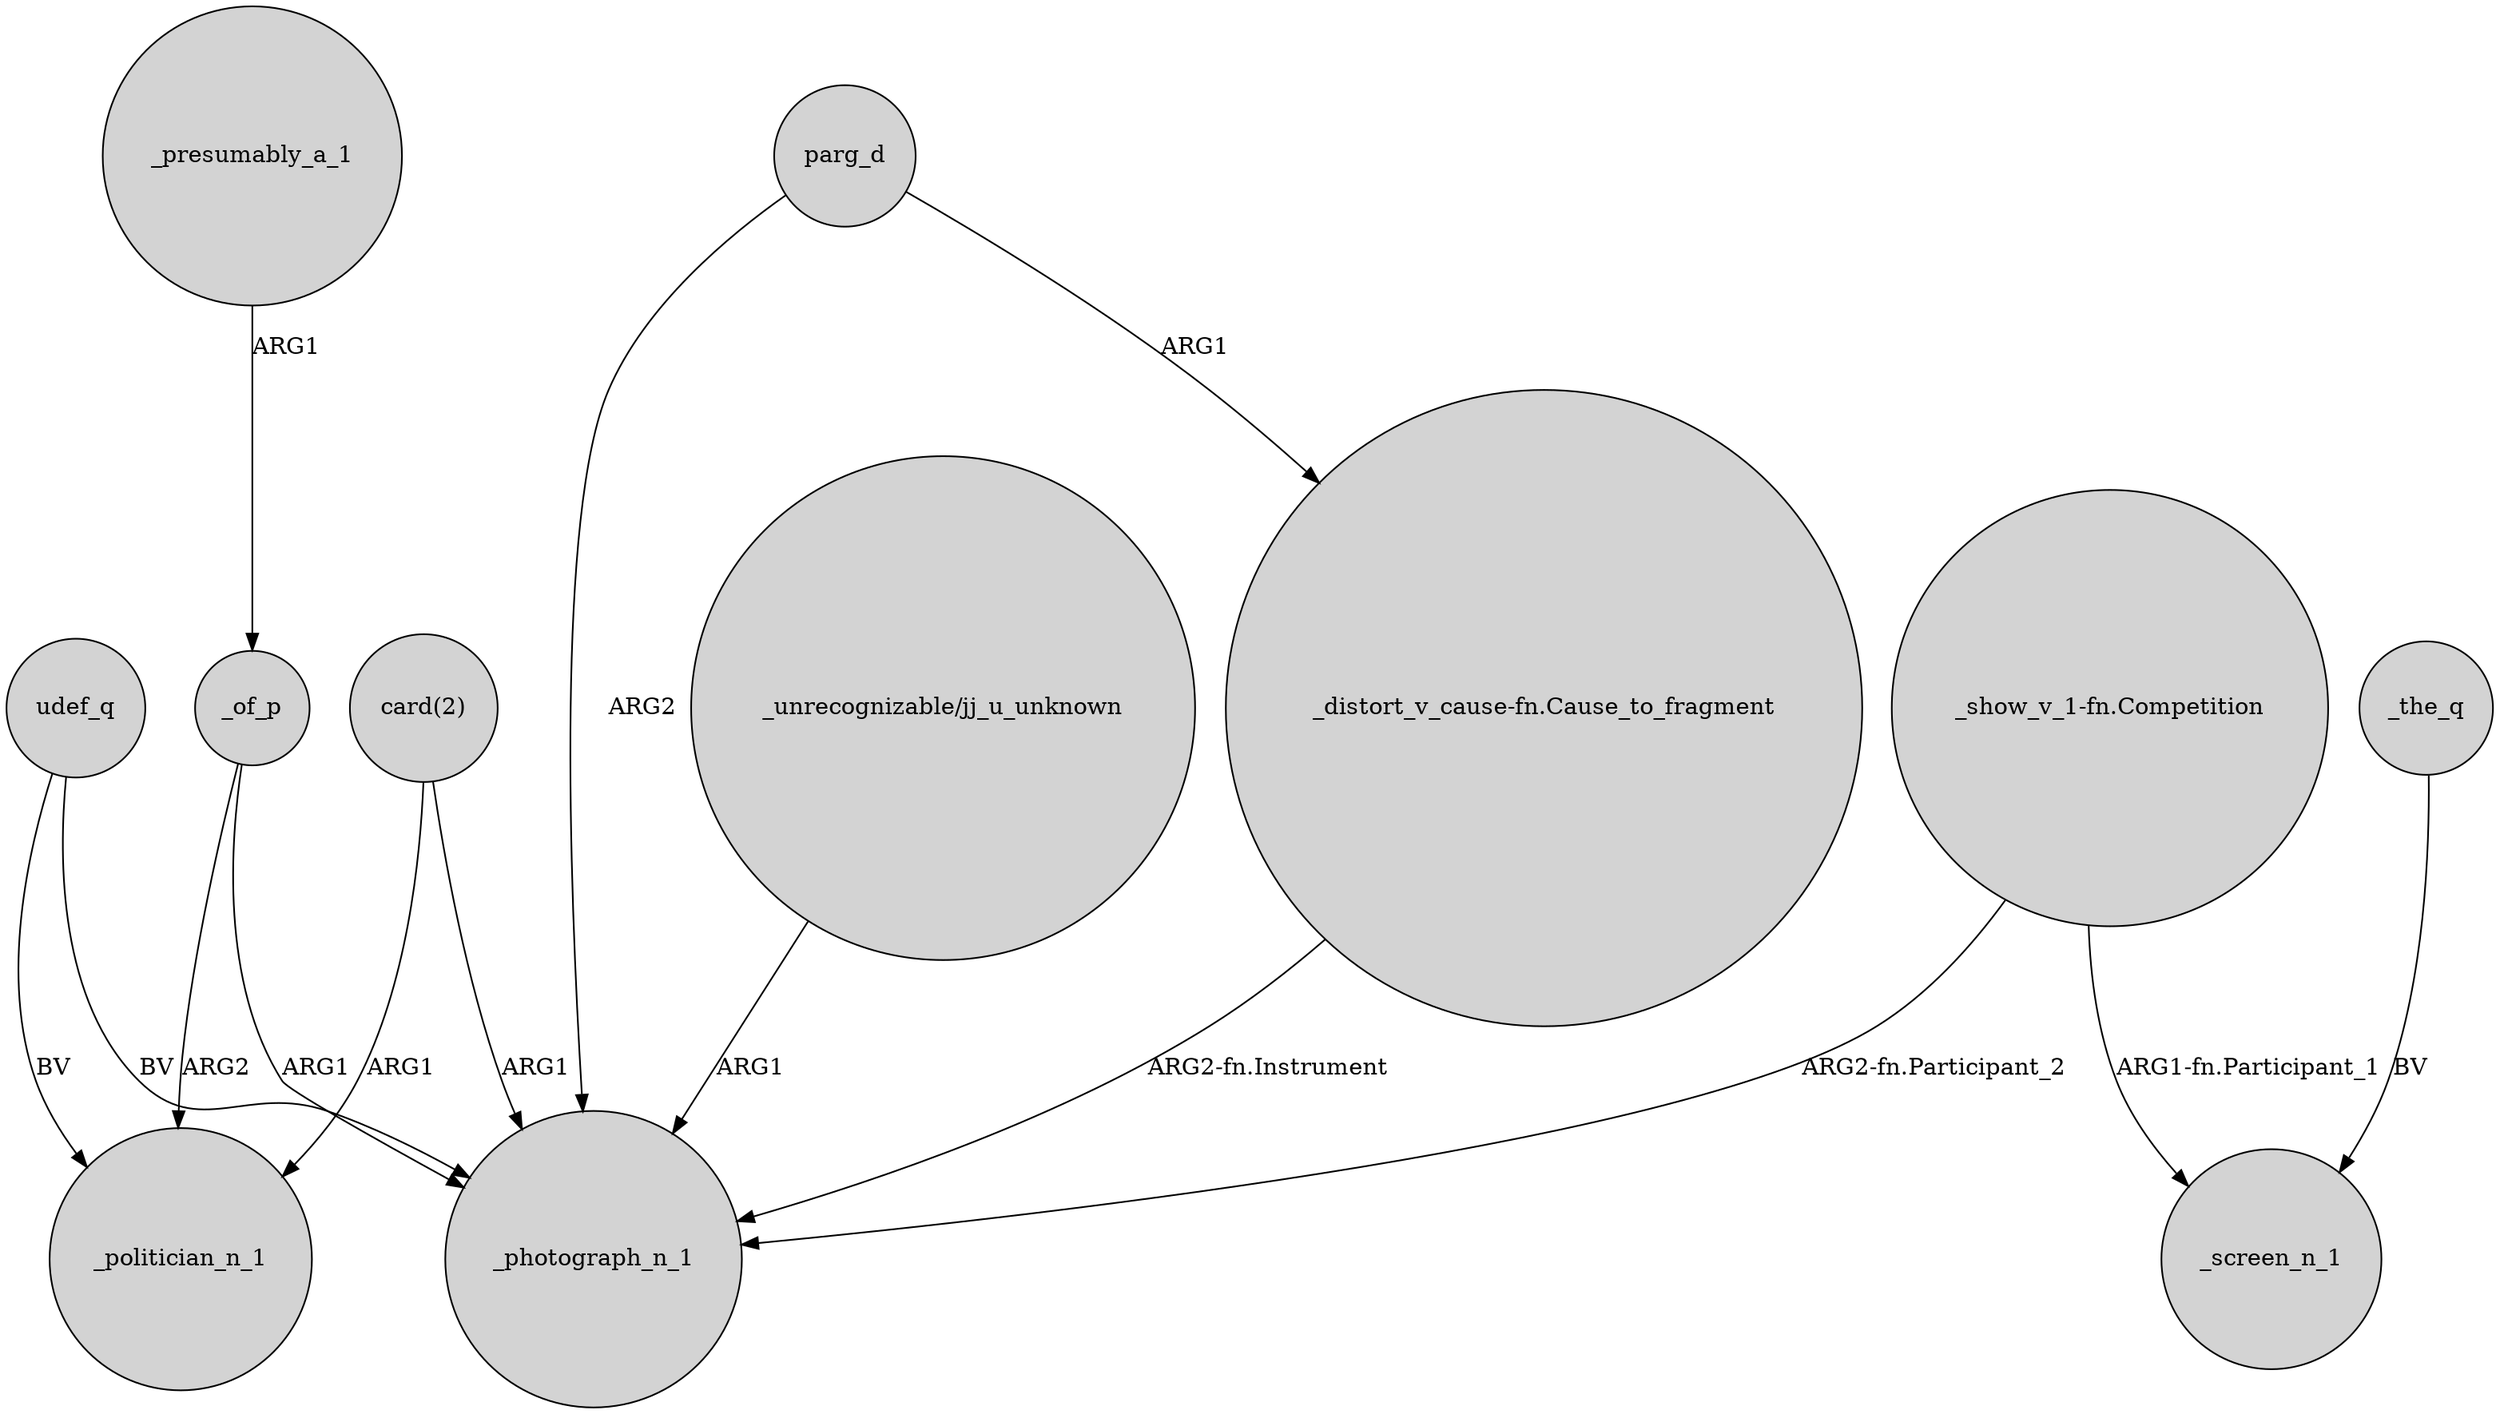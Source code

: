digraph {
	node [shape=circle style=filled]
	"_unrecognizable/jj_u_unknown" -> _photograph_n_1 [label=ARG1]
	_presumably_a_1 -> _of_p [label=ARG1]
	udef_q -> _photograph_n_1 [label=BV]
	"card(2)" -> _photograph_n_1 [label=ARG1]
	"_show_v_1-fn.Competition" -> _photograph_n_1 [label="ARG2-fn.Participant_2"]
	"_distort_v_cause-fn.Cause_to_fragment" -> _photograph_n_1 [label="ARG2-fn.Instrument"]
	parg_d -> _photograph_n_1 [label=ARG2]
	udef_q -> _politician_n_1 [label=BV]
	_of_p -> _politician_n_1 [label=ARG2]
	_the_q -> _screen_n_1 [label=BV]
	"_show_v_1-fn.Competition" -> _screen_n_1 [label="ARG1-fn.Participant_1"]
	"card(2)" -> _politician_n_1 [label=ARG1]
	parg_d -> "_distort_v_cause-fn.Cause_to_fragment" [label=ARG1]
	_of_p -> _photograph_n_1 [label=ARG1]
}
